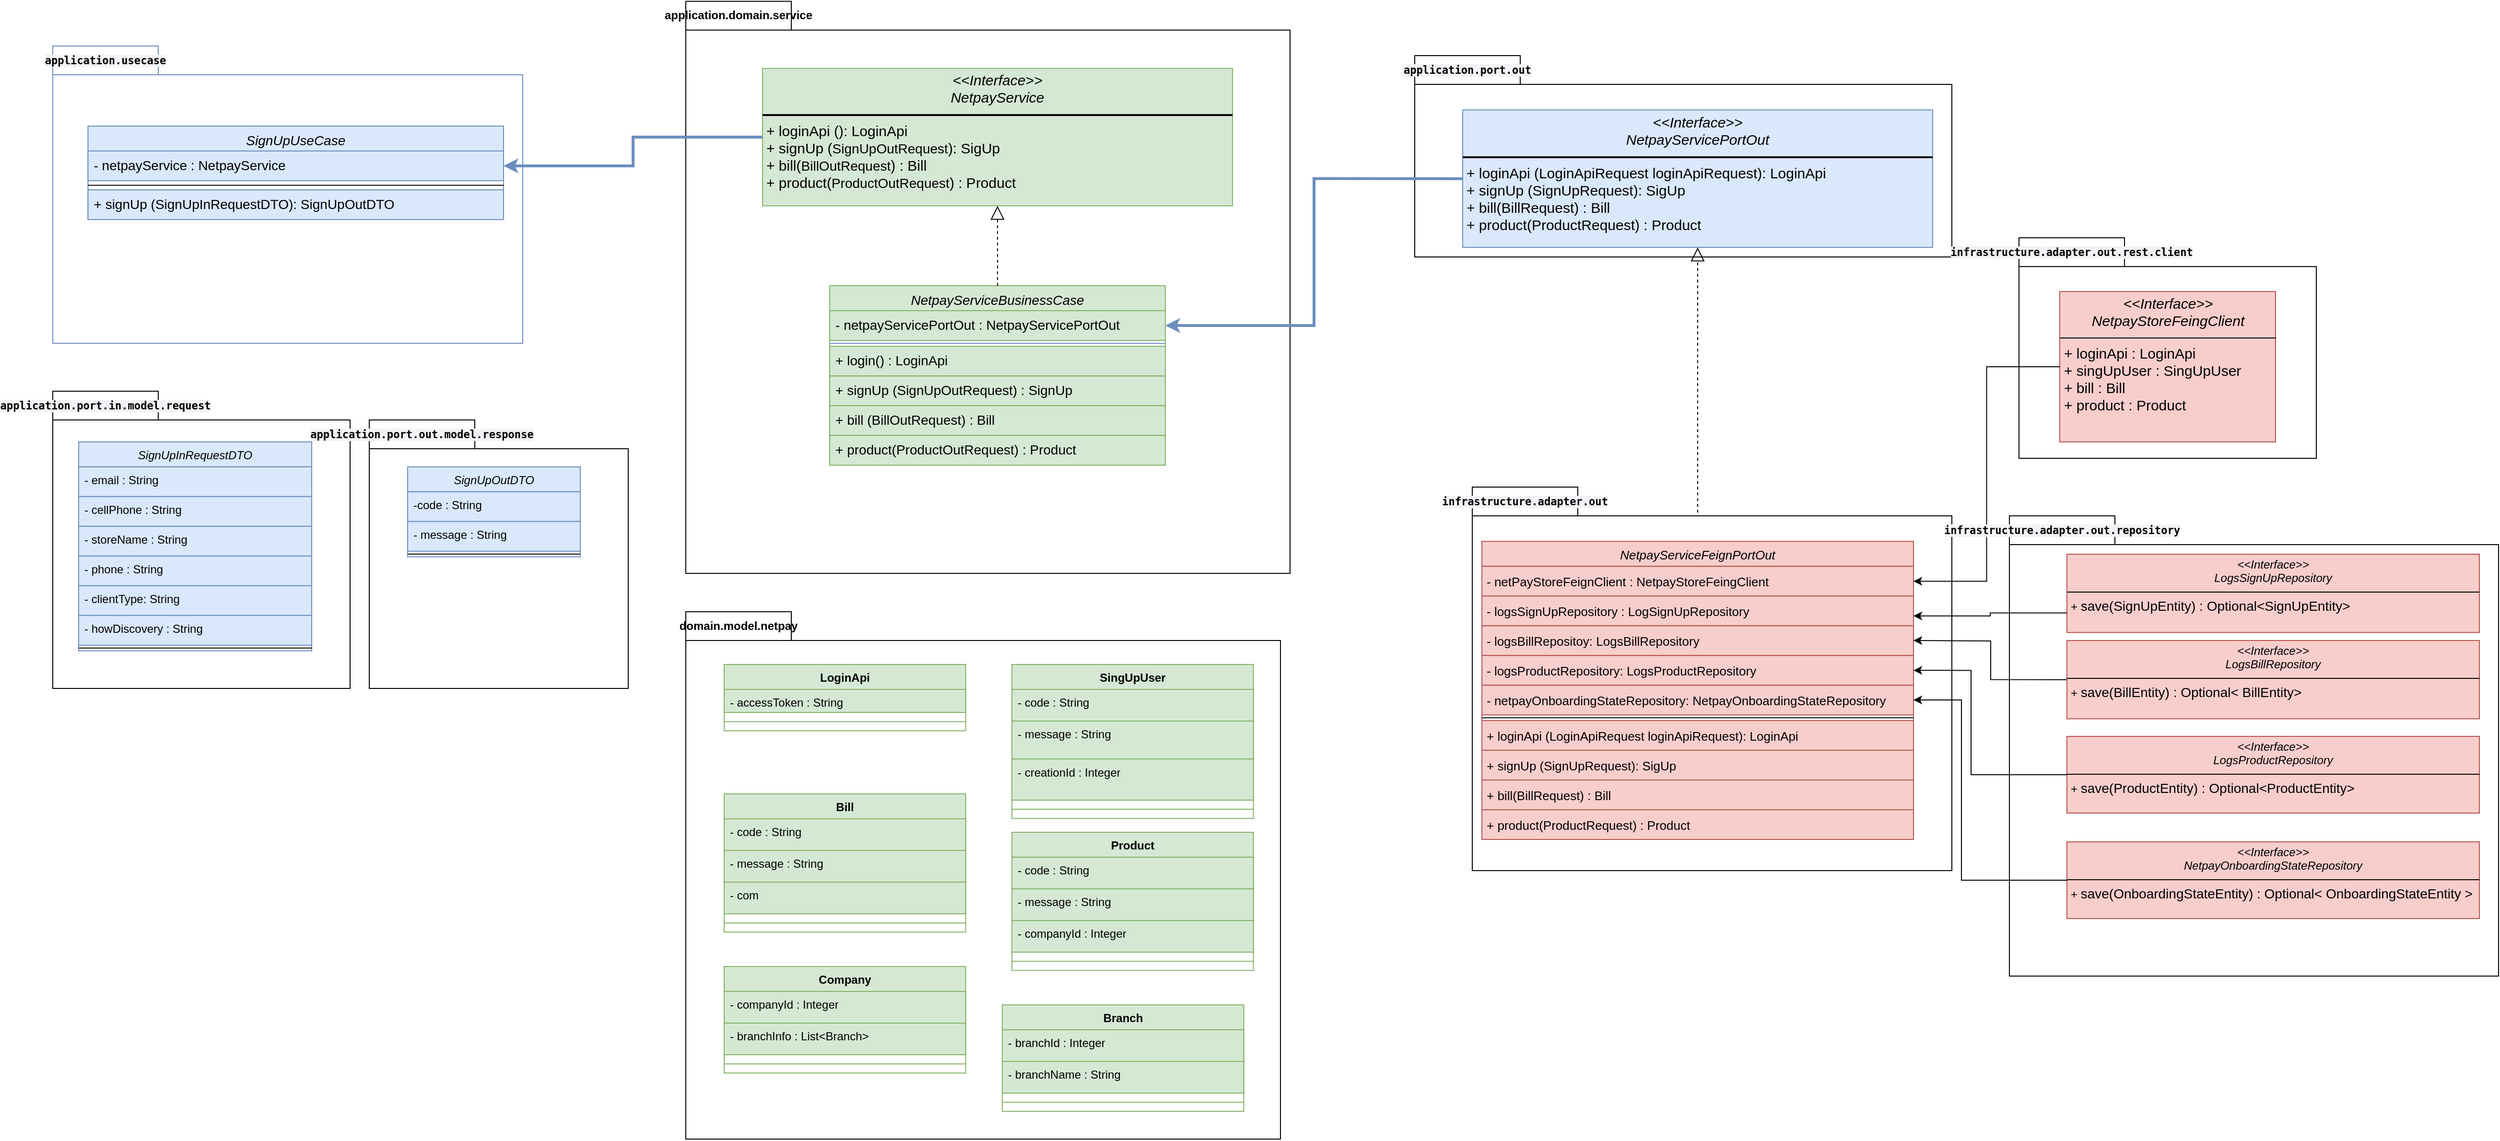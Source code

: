 <mxfile version="24.6.2" type="github">
  <diagram id="C5RBs43oDa-KdzZeNtuy" name="Page-1">
    <mxGraphModel dx="3566" dy="2184" grid="1" gridSize="10" guides="1" tooltips="1" connect="1" arrows="1" fold="1" page="1" pageScale="1" pageWidth="827" pageHeight="1169" math="0" shadow="0">
      <root>
        <mxCell id="WIyWlLk6GJQsqaUBKTNV-0" />
        <mxCell id="WIyWlLk6GJQsqaUBKTNV-1" parent="WIyWlLk6GJQsqaUBKTNV-0" />
        <mxCell id="ba8RARe4d2X0Svd5oxOF-11" value="&lt;div style=&quot;background-color:#f2f3f7;color:#262626&quot;&gt;&lt;pre style=&quot;font-family:&#39;JetBrains Mono&#39;,monospace;font-size:8.3pt;&quot;&gt;&lt;span style=&quot;color:#000000;&quot;&gt;application.usecase&lt;/span&gt;&lt;/pre&gt;&lt;/div&gt;" style="shape=folder;fontStyle=1;tabWidth=110;tabHeight=30;tabPosition=left;html=1;boundedLbl=1;labelInHeader=1;container=1;collapsible=0;whiteSpace=wrap;fillColor=default;strokeColor=#6c8ebf;" parent="WIyWlLk6GJQsqaUBKTNV-1" vertex="1">
          <mxGeometry x="-980" y="-30" width="490" height="310" as="geometry" />
        </mxCell>
        <mxCell id="zkfFHV4jXpPFQw0GAbJ--0" value="SignUpUseCase" style="swimlane;fontStyle=2;align=center;verticalAlign=top;childLayout=stackLayout;horizontal=1;startSize=26;horizontalStack=0;resizeParent=1;resizeLast=0;collapsible=1;marginBottom=0;rounded=0;shadow=0;strokeWidth=1;fontSize=14;fillColor=#dae8fc;strokeColor=#6c8ebf;" parent="ba8RARe4d2X0Svd5oxOF-11" vertex="1">
          <mxGeometry x="36.75" y="83.46" width="433.25" height="97.538" as="geometry">
            <mxRectangle x="230" y="140" width="160" height="26" as="alternateBounds" />
          </mxGeometry>
        </mxCell>
        <mxCell id="zkfFHV4jXpPFQw0GAbJ--1" value="- netpayService : NetpayService" style="text;align=left;verticalAlign=top;spacingLeft=4;spacingRight=4;overflow=hidden;rotatable=0;points=[[0,0.5],[1,0.5]];portConstraint=eastwest;fillColor=#dae8fc;fontSize=14;strokeColor=#6c8ebf;" parent="zkfFHV4jXpPFQw0GAbJ--0" vertex="1">
          <mxGeometry y="26" width="433.25" height="31" as="geometry" />
        </mxCell>
        <mxCell id="zkfFHV4jXpPFQw0GAbJ--4" value="" style="line;html=1;strokeWidth=1;align=left;verticalAlign=middle;spacingTop=-1;spacingLeft=3;spacingRight=3;rotatable=0;labelPosition=right;points=[];portConstraint=eastwest;" parent="zkfFHV4jXpPFQw0GAbJ--0" vertex="1">
          <mxGeometry y="57" width="433.25" height="9.538" as="geometry" />
        </mxCell>
        <mxCell id="zkfFHV4jXpPFQw0GAbJ--5" value="+ signUp (SignUpInRequestDTO): SignUpOutDTO" style="text;align=left;verticalAlign=top;spacingLeft=4;spacingRight=4;overflow=hidden;rotatable=0;points=[[0,0.5],[1,0.5]];portConstraint=eastwest;fillColor=#dae8fc;fontSize=14;strokeColor=#6c8ebf;" parent="zkfFHV4jXpPFQw0GAbJ--0" vertex="1">
          <mxGeometry y="66.538" width="433.25" height="31" as="geometry" />
        </mxCell>
        <mxCell id="ba8RARe4d2X0Svd5oxOF-14" value="&lt;div style=&quot;background-color: rgb(242, 243, 247); color: rgb(38, 38, 38);&quot;&gt;&lt;pre style=&quot;font-family:&#39;JetBrains Mono&#39;,monospace;font-size:8.3pt;&quot;&gt;&lt;span style=&quot;color:#000000;&quot;&gt;application.port.out&lt;/span&gt;&lt;/pre&gt;&lt;/div&gt;" style="shape=folder;fontStyle=1;tabWidth=110;tabHeight=30;tabPosition=left;html=1;boundedLbl=1;labelInHeader=1;container=1;collapsible=0;recursiveResize=0;whiteSpace=wrap;fillColor=default;" parent="WIyWlLk6GJQsqaUBKTNV-1" vertex="1">
          <mxGeometry x="440" y="-20" width="560" height="210" as="geometry" />
        </mxCell>
        <mxCell id="ba8RARe4d2X0Svd5oxOF-8" value="&lt;p style=&quot;margin: 4px 0px 0px; text-align: center; font-size: 15px;&quot;&gt;&lt;i style=&quot;font-size: 15px;&quot;&gt;&amp;lt;&amp;lt;Interface&amp;gt;&amp;gt;&lt;/i&gt;&lt;br style=&quot;font-size: 15px;&quot;&gt;&lt;span style=&quot;font-style: italic; text-wrap: nowrap; font-size: 15px;&quot;&gt;NetpayServicePortOut&lt;/span&gt;&lt;br style=&quot;font-size: 15px;&quot;&gt;&lt;/p&gt;&lt;hr style=&quot;border-style: solid; font-size: 15px;&quot;&gt;&lt;p style=&quot;margin: 0px 0px 0px 4px; font-size: 15px;&quot;&gt;&lt;/p&gt;&lt;p style=&quot;margin: 0px 0px 0px 4px; font-size: 15px;&quot;&gt;+ loginApi (LoginApiRequest loginApiRequest): LoginApi&amp;nbsp;&lt;/p&gt;&lt;p style=&quot;margin: 0px 0px 0px 4px; font-size: 15px;&quot;&gt;+ signUp (SignUpRequest): SigUp&lt;/p&gt;&lt;p style=&quot;margin: 0px 0px 0px 4px; font-size: 15px;&quot;&gt;+ bill(BillRequest) : Bill&lt;/p&gt;&lt;p style=&quot;margin: 0px 0px 0px 4px; font-size: 15px;&quot;&gt;+ product(ProductRequest) : Product&lt;/p&gt;" style="verticalAlign=top;align=left;overflow=fill;html=1;whiteSpace=wrap;fontSize=15;fillColor=#dae8fc;strokeColor=#6c8ebf;" parent="ba8RARe4d2X0Svd5oxOF-14" vertex="1">
          <mxGeometry x="50" y="56.65" width="490" height="143.35" as="geometry" />
        </mxCell>
        <mxCell id="ba8RARe4d2X0Svd5oxOF-16" value="&lt;div style=&quot;background-color: rgb(242, 243, 247); color: rgb(38, 38, 38);&quot;&gt;&lt;pre style=&quot;font-family:&#39;JetBrains Mono&#39;,monospace;font-size:8.3pt;&quot;&gt;&lt;div&gt;&lt;pre style=&quot;font-family:&#39;JetBrains Mono&#39;,monospace;font-size:8.3pt;&quot;&gt;&lt;span style=&quot;color:#000000;&quot;&gt;infrastructure.adapter.out.rest.client&lt;/span&gt;&lt;/pre&gt;&lt;/div&gt;&lt;/pre&gt;&lt;/div&gt;" style="shape=folder;fontStyle=1;tabWidth=110;tabHeight=30;tabPosition=left;html=1;boundedLbl=1;labelInHeader=1;container=1;collapsible=0;recursiveResize=0;whiteSpace=wrap;fillColor=default;" parent="WIyWlLk6GJQsqaUBKTNV-1" vertex="1">
          <mxGeometry x="1070" y="170" width="310" height="230" as="geometry" />
        </mxCell>
        <mxCell id="ba8RARe4d2X0Svd5oxOF-17" value="&lt;p style=&quot;margin: 4px 0px 0px; text-align: center; font-size: 15px;&quot;&gt;&lt;font style=&quot;font-size: 15px;&quot;&gt;&lt;i style=&quot;&quot;&gt;&amp;lt;&amp;lt;Interface&amp;gt;&amp;gt;&lt;/i&gt;&lt;br&gt;&lt;span style=&quot;font-style: italic; text-wrap: nowrap;&quot;&gt;NetpayStoreFeingClient&lt;/span&gt;&lt;br&gt;&lt;/font&gt;&lt;/p&gt;&lt;hr size=&quot;1&quot; style=&quot;border-style: solid; font-size: 15px;&quot;&gt;&lt;p style=&quot;margin: 0px 0px 0px 4px; font-size: 15px;&quot;&gt;&lt;/p&gt;&lt;p style=&quot;margin: 0px 0px 0px 4px; font-size: 15px;&quot;&gt;&lt;font style=&quot;font-size: 15px;&quot;&gt;+ loginApi : LoginApi&lt;/font&gt;&lt;/p&gt;&lt;p style=&quot;margin: 0px 0px 0px 4px; font-size: 15px;&quot;&gt;&lt;font style=&quot;font-size: 15px;&quot;&gt;+ singUpUser : SingUpUser&lt;/font&gt;&lt;/p&gt;&lt;p style=&quot;margin: 0px 0px 0px 4px; font-size: 15px;&quot;&gt;&lt;font style=&quot;font-size: 15px;&quot;&gt;+ bill : Bill&lt;/font&gt;&lt;/p&gt;&lt;p style=&quot;margin: 0px 0px 0px 4px; font-size: 15px;&quot;&gt;&lt;font style=&quot;font-size: 15px;&quot;&gt;+ product : Product&lt;/font&gt;&lt;/p&gt;" style="verticalAlign=top;align=left;overflow=fill;html=1;whiteSpace=wrap;fillColor=#f8cecc;strokeColor=#b85450;" parent="ba8RARe4d2X0Svd5oxOF-16" vertex="1">
          <mxGeometry x="42.5" y="56.05" width="225" height="156.85" as="geometry" />
        </mxCell>
        <mxCell id="ba8RARe4d2X0Svd5oxOF-18" value="" style="endArrow=block;dashed=1;endFill=0;endSize=12;html=1;rounded=0;" parent="WIyWlLk6GJQsqaUBKTNV-1" source="ba8RARe4d2X0Svd5oxOF-82" target="ba8RARe4d2X0Svd5oxOF-8" edge="1">
          <mxGeometry width="160" relative="1" as="geometry">
            <mxPoint x="-280" y="300" as="sourcePoint" />
            <mxPoint x="-120" y="300" as="targetPoint" />
          </mxGeometry>
        </mxCell>
        <mxCell id="ba8RARe4d2X0Svd5oxOF-20" value="domain.model.netpay" style="shape=folder;fontStyle=1;tabWidth=110;tabHeight=30;tabPosition=left;html=1;boundedLbl=1;labelInHeader=1;container=1;collapsible=0;whiteSpace=wrap;fillColor=default;" parent="WIyWlLk6GJQsqaUBKTNV-1" vertex="1">
          <mxGeometry x="-320" y="560" width="620" height="550.003" as="geometry" />
        </mxCell>
        <mxCell id="ba8RARe4d2X0Svd5oxOF-21" value="" style="html=1;strokeColor=none;resizeWidth=1;resizeHeight=1;fillColor=none;part=1;connectable=0;allowArrows=0;deletable=0;whiteSpace=wrap;" parent="ba8RARe4d2X0Svd5oxOF-20" vertex="1">
          <mxGeometry width="620.0" height="385" relative="1" as="geometry">
            <mxPoint y="30" as="offset" />
          </mxGeometry>
        </mxCell>
        <mxCell id="ba8RARe4d2X0Svd5oxOF-22" value="LoginApi" style="swimlane;fontStyle=1;align=center;verticalAlign=top;childLayout=stackLayout;horizontal=1;startSize=26;horizontalStack=0;resizeParent=1;resizeParentMax=0;resizeLast=0;collapsible=1;marginBottom=0;whiteSpace=wrap;html=1;fillColor=#d5e8d4;strokeColor=#82b366;" parent="ba8RARe4d2X0Svd5oxOF-20" vertex="1">
          <mxGeometry x="39.998" y="55.002" width="251.78" height="69.13" as="geometry" />
        </mxCell>
        <mxCell id="ba8RARe4d2X0Svd5oxOF-23" value="- accessToken : String" style="text;strokeColor=#82b366;fillColor=#d5e8d4;align=left;verticalAlign=top;spacingLeft=4;spacingRight=4;overflow=hidden;rotatable=0;points=[[0,0.5],[1,0.5]];portConstraint=eastwest;whiteSpace=wrap;html=1;" parent="ba8RARe4d2X0Svd5oxOF-22" vertex="1">
          <mxGeometry y="26" width="251.78" height="24" as="geometry" />
        </mxCell>
        <mxCell id="ba8RARe4d2X0Svd5oxOF-24" value="" style="line;strokeWidth=1;fillColor=none;align=left;verticalAlign=middle;spacingTop=-1;spacingLeft=3;spacingRight=3;rotatable=0;labelPosition=right;points=[];portConstraint=eastwest;strokeColor=inherit;" parent="ba8RARe4d2X0Svd5oxOF-22" vertex="1">
          <mxGeometry y="50" width="251.78" height="19.13" as="geometry" />
        </mxCell>
        <mxCell id="ba8RARe4d2X0Svd5oxOF-28" value="SingUpUser" style="swimlane;fontStyle=1;align=center;verticalAlign=top;childLayout=stackLayout;horizontal=1;startSize=26;horizontalStack=0;resizeParent=1;resizeParentMax=0;resizeLast=0;collapsible=1;marginBottom=0;whiteSpace=wrap;html=1;fillColor=#d5e8d4;strokeColor=#82b366;" parent="ba8RARe4d2X0Svd5oxOF-20" vertex="1">
          <mxGeometry x="339.997" y="54.995" width="251.773" height="160.63" as="geometry" />
        </mxCell>
        <mxCell id="ba8RARe4d2X0Svd5oxOF-29" value="- code : String" style="text;strokeColor=#82b366;fillColor=#d5e8d4;align=left;verticalAlign=top;spacingLeft=4;spacingRight=4;overflow=hidden;rotatable=0;points=[[0,0.5],[1,0.5]];portConstraint=eastwest;whiteSpace=wrap;html=1;" parent="ba8RARe4d2X0Svd5oxOF-28" vertex="1">
          <mxGeometry y="26" width="251.773" height="33.0" as="geometry" />
        </mxCell>
        <mxCell id="ba8RARe4d2X0Svd5oxOF-32" value="- message : String" style="text;strokeColor=#82b366;fillColor=#d5e8d4;align=left;verticalAlign=top;spacingLeft=4;spacingRight=4;overflow=hidden;rotatable=0;points=[[0,0.5],[1,0.5]];portConstraint=eastwest;whiteSpace=wrap;html=1;" parent="ba8RARe4d2X0Svd5oxOF-28" vertex="1">
          <mxGeometry y="59.0" width="251.773" height="39.572" as="geometry" />
        </mxCell>
        <mxCell id="ba8RARe4d2X0Svd5oxOF-31" value="- creationId : Integer" style="text;strokeColor=#82b366;fillColor=#d5e8d4;align=left;verticalAlign=top;spacingLeft=4;spacingRight=4;overflow=hidden;rotatable=0;points=[[0,0.5],[1,0.5]];portConstraint=eastwest;whiteSpace=wrap;html=1;" parent="ba8RARe4d2X0Svd5oxOF-28" vertex="1">
          <mxGeometry y="98.572" width="251.773" height="42.927" as="geometry" />
        </mxCell>
        <mxCell id="ba8RARe4d2X0Svd5oxOF-30" value="" style="line;strokeWidth=1;fillColor=none;align=left;verticalAlign=middle;spacingTop=-1;spacingLeft=3;spacingRight=3;rotatable=0;labelPosition=right;points=[];portConstraint=eastwest;strokeColor=inherit;" parent="ba8RARe4d2X0Svd5oxOF-28" vertex="1">
          <mxGeometry y="141.5" width="251.773" height="19.13" as="geometry" />
        </mxCell>
        <mxCell id="ba8RARe4d2X0Svd5oxOF-33" value="Bill" style="swimlane;fontStyle=1;align=center;verticalAlign=top;childLayout=stackLayout;horizontal=1;startSize=26;horizontalStack=0;resizeParent=1;resizeParentMax=0;resizeLast=0;collapsible=1;marginBottom=0;whiteSpace=wrap;html=1;fillColor=#d5e8d4;strokeColor=#82b366;" parent="ba8RARe4d2X0Svd5oxOF-20" vertex="1">
          <mxGeometry x="39.998" y="190.003" width="251.773" height="144.13" as="geometry" />
        </mxCell>
        <mxCell id="ba8RARe4d2X0Svd5oxOF-34" value="- code : String" style="text;strokeColor=#82b366;fillColor=#d5e8d4;align=left;verticalAlign=top;spacingLeft=4;spacingRight=4;overflow=hidden;rotatable=0;points=[[0,0.5],[1,0.5]];portConstraint=eastwest;whiteSpace=wrap;html=1;" parent="ba8RARe4d2X0Svd5oxOF-33" vertex="1">
          <mxGeometry y="26" width="251.773" height="33.0" as="geometry" />
        </mxCell>
        <mxCell id="ba8RARe4d2X0Svd5oxOF-36" value="- message : String" style="text;strokeColor=#82b366;fillColor=#d5e8d4;align=left;verticalAlign=top;spacingLeft=4;spacingRight=4;overflow=hidden;rotatable=0;points=[[0,0.5],[1,0.5]];portConstraint=eastwest;whiteSpace=wrap;html=1;" parent="ba8RARe4d2X0Svd5oxOF-33" vertex="1">
          <mxGeometry y="59.0" width="251.773" height="33.0" as="geometry" />
        </mxCell>
        <mxCell id="ba8RARe4d2X0Svd5oxOF-37" value="- com" style="text;strokeColor=#82b366;fillColor=#d5e8d4;align=left;verticalAlign=top;spacingLeft=4;spacingRight=4;overflow=hidden;rotatable=0;points=[[0,0.5],[1,0.5]];portConstraint=eastwest;whiteSpace=wrap;html=1;" parent="ba8RARe4d2X0Svd5oxOF-33" vertex="1">
          <mxGeometry y="92.0" width="251.773" height="33.0" as="geometry" />
        </mxCell>
        <mxCell id="ba8RARe4d2X0Svd5oxOF-35" value="" style="line;strokeWidth=1;fillColor=none;align=left;verticalAlign=middle;spacingTop=-1;spacingLeft=3;spacingRight=3;rotatable=0;labelPosition=right;points=[];portConstraint=eastwest;strokeColor=inherit;" parent="ba8RARe4d2X0Svd5oxOF-33" vertex="1">
          <mxGeometry y="125.0" width="251.773" height="19.13" as="geometry" />
        </mxCell>
        <mxCell id="ba8RARe4d2X0Svd5oxOF-42" value="Product" style="swimlane;fontStyle=1;align=center;verticalAlign=top;childLayout=stackLayout;horizontal=1;startSize=26;horizontalStack=0;resizeParent=1;resizeParentMax=0;resizeLast=0;collapsible=1;marginBottom=0;whiteSpace=wrap;html=1;fillColor=#d5e8d4;strokeColor=#82b366;" parent="ba8RARe4d2X0Svd5oxOF-20" vertex="1">
          <mxGeometry x="339.998" y="230.003" width="251.773" height="144.13" as="geometry" />
        </mxCell>
        <mxCell id="ba8RARe4d2X0Svd5oxOF-43" value="- code : String" style="text;strokeColor=#82b366;fillColor=#d5e8d4;align=left;verticalAlign=top;spacingLeft=4;spacingRight=4;overflow=hidden;rotatable=0;points=[[0,0.5],[1,0.5]];portConstraint=eastwest;whiteSpace=wrap;html=1;" parent="ba8RARe4d2X0Svd5oxOF-42" vertex="1">
          <mxGeometry y="26" width="251.773" height="33.0" as="geometry" />
        </mxCell>
        <mxCell id="ba8RARe4d2X0Svd5oxOF-44" value="- message : String" style="text;strokeColor=#82b366;fillColor=#d5e8d4;align=left;verticalAlign=top;spacingLeft=4;spacingRight=4;overflow=hidden;rotatable=0;points=[[0,0.5],[1,0.5]];portConstraint=eastwest;whiteSpace=wrap;html=1;" parent="ba8RARe4d2X0Svd5oxOF-42" vertex="1">
          <mxGeometry y="59.0" width="251.773" height="33.0" as="geometry" />
        </mxCell>
        <mxCell id="ba8RARe4d2X0Svd5oxOF-45" value="- companyId : Integer" style="text;strokeColor=#82b366;fillColor=#d5e8d4;align=left;verticalAlign=top;spacingLeft=4;spacingRight=4;overflow=hidden;rotatable=0;points=[[0,0.5],[1,0.5]];portConstraint=eastwest;whiteSpace=wrap;html=1;" parent="ba8RARe4d2X0Svd5oxOF-42" vertex="1">
          <mxGeometry y="92.0" width="251.773" height="33.0" as="geometry" />
        </mxCell>
        <mxCell id="ba8RARe4d2X0Svd5oxOF-46" value="" style="line;strokeWidth=1;fillColor=none;align=left;verticalAlign=middle;spacingTop=-1;spacingLeft=3;spacingRight=3;rotatable=0;labelPosition=right;points=[];portConstraint=eastwest;strokeColor=inherit;" parent="ba8RARe4d2X0Svd5oxOF-42" vertex="1">
          <mxGeometry y="125.0" width="251.773" height="19.13" as="geometry" />
        </mxCell>
        <mxCell id="ba8RARe4d2X0Svd5oxOF-47" value="Company" style="swimlane;fontStyle=1;align=center;verticalAlign=top;childLayout=stackLayout;horizontal=1;startSize=26;horizontalStack=0;resizeParent=1;resizeParentMax=0;resizeLast=0;collapsible=1;marginBottom=0;whiteSpace=wrap;html=1;fillColor=#d5e8d4;strokeColor=#82b366;" parent="ba8RARe4d2X0Svd5oxOF-20" vertex="1">
          <mxGeometry x="39.998" y="370.003" width="251.773" height="111.13" as="geometry" />
        </mxCell>
        <mxCell id="ba8RARe4d2X0Svd5oxOF-48" value="- companyId : Integer" style="text;strokeColor=#82b366;fillColor=#d5e8d4;align=left;verticalAlign=top;spacingLeft=4;spacingRight=4;overflow=hidden;rotatable=0;points=[[0,0.5],[1,0.5]];portConstraint=eastwest;whiteSpace=wrap;html=1;" parent="ba8RARe4d2X0Svd5oxOF-47" vertex="1">
          <mxGeometry y="26" width="251.773" height="33.0" as="geometry" />
        </mxCell>
        <mxCell id="ba8RARe4d2X0Svd5oxOF-49" value="- branchInfo : List&amp;lt;Branch&amp;gt;" style="text;strokeColor=#82b366;fillColor=#d5e8d4;align=left;verticalAlign=top;spacingLeft=4;spacingRight=4;overflow=hidden;rotatable=0;points=[[0,0.5],[1,0.5]];portConstraint=eastwest;whiteSpace=wrap;html=1;" parent="ba8RARe4d2X0Svd5oxOF-47" vertex="1">
          <mxGeometry y="59.0" width="251.773" height="33.0" as="geometry" />
        </mxCell>
        <mxCell id="ba8RARe4d2X0Svd5oxOF-51" value="" style="line;strokeWidth=1;fillColor=none;align=left;verticalAlign=middle;spacingTop=-1;spacingLeft=3;spacingRight=3;rotatable=0;labelPosition=right;points=[];portConstraint=eastwest;strokeColor=inherit;" parent="ba8RARe4d2X0Svd5oxOF-47" vertex="1">
          <mxGeometry y="92.0" width="251.773" height="19.13" as="geometry" />
        </mxCell>
        <mxCell id="ba8RARe4d2X0Svd5oxOF-52" value="Branch" style="swimlane;fontStyle=1;align=center;verticalAlign=top;childLayout=stackLayout;horizontal=1;startSize=26;horizontalStack=0;resizeParent=1;resizeParentMax=0;resizeLast=0;collapsible=1;marginBottom=0;whiteSpace=wrap;html=1;fillColor=#d5e8d4;strokeColor=#82b366;" parent="ba8RARe4d2X0Svd5oxOF-20" vertex="1">
          <mxGeometry x="329.998" y="410.003" width="251.773" height="111.13" as="geometry" />
        </mxCell>
        <mxCell id="ba8RARe4d2X0Svd5oxOF-53" value="- branchId : Integer" style="text;strokeColor=#82b366;fillColor=#d5e8d4;align=left;verticalAlign=top;spacingLeft=4;spacingRight=4;overflow=hidden;rotatable=0;points=[[0,0.5],[1,0.5]];portConstraint=eastwest;whiteSpace=wrap;html=1;" parent="ba8RARe4d2X0Svd5oxOF-52" vertex="1">
          <mxGeometry y="26" width="251.773" height="33.0" as="geometry" />
        </mxCell>
        <mxCell id="ba8RARe4d2X0Svd5oxOF-54" value="- branchName : String" style="text;strokeColor=#82b366;fillColor=#d5e8d4;align=left;verticalAlign=top;spacingLeft=4;spacingRight=4;overflow=hidden;rotatable=0;points=[[0,0.5],[1,0.5]];portConstraint=eastwest;whiteSpace=wrap;html=1;" parent="ba8RARe4d2X0Svd5oxOF-52" vertex="1">
          <mxGeometry y="59.0" width="251.773" height="33.0" as="geometry" />
        </mxCell>
        <mxCell id="ba8RARe4d2X0Svd5oxOF-55" value="" style="line;strokeWidth=1;fillColor=none;align=left;verticalAlign=middle;spacingTop=-1;spacingLeft=3;spacingRight=3;rotatable=0;labelPosition=right;points=[];portConstraint=eastwest;strokeColor=inherit;" parent="ba8RARe4d2X0Svd5oxOF-52" vertex="1">
          <mxGeometry y="92.0" width="251.773" height="19.13" as="geometry" />
        </mxCell>
        <mxCell id="ba8RARe4d2X0Svd5oxOF-56" value="&lt;div style=&quot;background-color:#f2f3f7;color:#262626&quot;&gt;&lt;pre style=&quot;font-family:&#39;JetBrains Mono&#39;,monospace;font-size:8.3pt;&quot;&gt;&lt;span style=&quot;color:#000000;&quot;&gt;application.port.in.model.request&lt;/span&gt;&lt;/pre&gt;&lt;/div&gt;" style="shape=folder;fontStyle=1;tabWidth=110;tabHeight=30;tabPosition=left;html=1;boundedLbl=1;labelInHeader=1;container=1;collapsible=0;recursiveResize=0;whiteSpace=wrap;fillColor=default;" parent="WIyWlLk6GJQsqaUBKTNV-1" vertex="1">
          <mxGeometry x="-980" y="330" width="310" height="310" as="geometry" />
        </mxCell>
        <mxCell id="ba8RARe4d2X0Svd5oxOF-58" value="SignUpInRequestDTO" style="swimlane;fontStyle=2;align=center;verticalAlign=top;childLayout=stackLayout;horizontal=1;startSize=26;horizontalStack=0;resizeParent=1;resizeLast=0;collapsible=1;marginBottom=0;rounded=0;shadow=0;strokeWidth=1;fillColor=#dae8fc;strokeColor=#6c8ebf;" parent="ba8RARe4d2X0Svd5oxOF-56" vertex="1">
          <mxGeometry x="27" y="52.9" width="243" height="217.846" as="geometry">
            <mxRectangle x="230" y="140" width="160" height="26" as="alternateBounds" />
          </mxGeometry>
        </mxCell>
        <mxCell id="ba8RARe4d2X0Svd5oxOF-59" value="- email : String" style="text;align=left;verticalAlign=top;spacingLeft=4;spacingRight=4;overflow=hidden;rotatable=0;points=[[0,0.5],[1,0.5]];portConstraint=eastwest;fillColor=#dae8fc;strokeColor=#6c8ebf;" parent="ba8RARe4d2X0Svd5oxOF-58" vertex="1">
          <mxGeometry y="26" width="243" height="31" as="geometry" />
        </mxCell>
        <mxCell id="ba8RARe4d2X0Svd5oxOF-69" value="- cellPhone : String" style="text;align=left;verticalAlign=top;spacingLeft=4;spacingRight=4;overflow=hidden;rotatable=0;points=[[0,0.5],[1,0.5]];portConstraint=eastwest;fillColor=#dae8fc;strokeColor=#6c8ebf;" parent="ba8RARe4d2X0Svd5oxOF-58" vertex="1">
          <mxGeometry y="57" width="243" height="31" as="geometry" />
        </mxCell>
        <mxCell id="ba8RARe4d2X0Svd5oxOF-68" value="- storeName : String" style="text;align=left;verticalAlign=top;spacingLeft=4;spacingRight=4;overflow=hidden;rotatable=0;points=[[0,0.5],[1,0.5]];portConstraint=eastwest;fillColor=#dae8fc;strokeColor=#6c8ebf;" parent="ba8RARe4d2X0Svd5oxOF-58" vertex="1">
          <mxGeometry y="88" width="243" height="31" as="geometry" />
        </mxCell>
        <mxCell id="ba8RARe4d2X0Svd5oxOF-67" value="- phone : String" style="text;align=left;verticalAlign=top;spacingLeft=4;spacingRight=4;overflow=hidden;rotatable=0;points=[[0,0.5],[1,0.5]];portConstraint=eastwest;fillColor=#dae8fc;strokeColor=#6c8ebf;" parent="ba8RARe4d2X0Svd5oxOF-58" vertex="1">
          <mxGeometry y="119" width="243" height="31" as="geometry" />
        </mxCell>
        <mxCell id="ba8RARe4d2X0Svd5oxOF-66" value="- clientType: String" style="text;align=left;verticalAlign=top;spacingLeft=4;spacingRight=4;overflow=hidden;rotatable=0;points=[[0,0.5],[1,0.5]];portConstraint=eastwest;fillColor=#dae8fc;strokeColor=#6c8ebf;" parent="ba8RARe4d2X0Svd5oxOF-58" vertex="1">
          <mxGeometry y="150" width="243" height="31" as="geometry" />
        </mxCell>
        <mxCell id="ba8RARe4d2X0Svd5oxOF-65" value="- howDiscovery : String" style="text;align=left;verticalAlign=top;spacingLeft=4;spacingRight=4;overflow=hidden;rotatable=0;points=[[0,0.5],[1,0.5]];portConstraint=eastwest;fillColor=#dae8fc;strokeColor=#6c8ebf;" parent="ba8RARe4d2X0Svd5oxOF-58" vertex="1">
          <mxGeometry y="181" width="243" height="31" as="geometry" />
        </mxCell>
        <mxCell id="ba8RARe4d2X0Svd5oxOF-60" value="" style="line;html=1;strokeWidth=1;align=left;verticalAlign=middle;spacingTop=-1;spacingLeft=3;spacingRight=3;rotatable=0;labelPosition=right;points=[];portConstraint=eastwest;" parent="ba8RARe4d2X0Svd5oxOF-58" vertex="1">
          <mxGeometry y="212" width="243" height="5.846" as="geometry" />
        </mxCell>
        <mxCell id="ba8RARe4d2X0Svd5oxOF-70" value="&lt;div style=&quot;background-color:#f2f3f7;color:#262626&quot;&gt;&lt;pre style=&quot;font-family:&#39;JetBrains Mono&#39;,monospace;font-size:8.3pt;&quot;&gt;&lt;span style=&quot;color:#000000;&quot;&gt;application.port.out.model.response&lt;/span&gt;&lt;/pre&gt;&lt;/div&gt;" style="shape=folder;fontStyle=1;tabWidth=110;tabHeight=30;tabPosition=left;html=1;boundedLbl=1;labelInHeader=1;container=1;collapsible=0;recursiveResize=0;whiteSpace=wrap;fillColor=default;" parent="WIyWlLk6GJQsqaUBKTNV-1" vertex="1">
          <mxGeometry x="-650" y="360" width="270" height="280" as="geometry" />
        </mxCell>
        <mxCell id="ba8RARe4d2X0Svd5oxOF-72" value="SignUpOutDTO" style="swimlane;fontStyle=2;align=center;verticalAlign=top;childLayout=stackLayout;horizontal=1;startSize=26;horizontalStack=0;resizeParent=1;resizeLast=0;collapsible=1;marginBottom=0;rounded=0;shadow=0;strokeWidth=1;fillColor=#dae8fc;strokeColor=#6c8ebf;" parent="ba8RARe4d2X0Svd5oxOF-70" vertex="1">
          <mxGeometry x="40" y="48.9" width="180" height="93.846" as="geometry">
            <mxRectangle x="230" y="140" width="160" height="26" as="alternateBounds" />
          </mxGeometry>
        </mxCell>
        <mxCell id="ba8RARe4d2X0Svd5oxOF-73" value="-code : String" style="text;align=left;verticalAlign=top;spacingLeft=4;spacingRight=4;overflow=hidden;rotatable=0;points=[[0,0.5],[1,0.5]];portConstraint=eastwest;fillColor=#dae8fc;strokeColor=#6c8ebf;" parent="ba8RARe4d2X0Svd5oxOF-72" vertex="1">
          <mxGeometry y="26" width="180" height="31" as="geometry" />
        </mxCell>
        <mxCell id="ba8RARe4d2X0Svd5oxOF-74" value="- message : String" style="text;align=left;verticalAlign=top;spacingLeft=4;spacingRight=4;overflow=hidden;rotatable=0;points=[[0,0.5],[1,0.5]];portConstraint=eastwest;fillColor=#dae8fc;strokeColor=#6c8ebf;" parent="ba8RARe4d2X0Svd5oxOF-72" vertex="1">
          <mxGeometry y="57" width="180" height="31" as="geometry" />
        </mxCell>
        <mxCell id="ba8RARe4d2X0Svd5oxOF-79" value="" style="line;html=1;strokeWidth=1;align=left;verticalAlign=middle;spacingTop=-1;spacingLeft=3;spacingRight=3;rotatable=0;labelPosition=right;points=[];portConstraint=eastwest;" parent="ba8RARe4d2X0Svd5oxOF-72" vertex="1">
          <mxGeometry y="88" width="180" height="5.846" as="geometry" />
        </mxCell>
        <mxCell id="ba8RARe4d2X0Svd5oxOF-80" value="&lt;div style=&quot;background-color: rgb(242, 243, 247); color: rgb(38, 38, 38);&quot;&gt;&lt;pre style=&quot;font-family:&#39;JetBrains Mono&#39;,monospace;font-size:8.3pt;&quot;&gt;&lt;div&gt;&lt;pre style=&quot;font-family:&#39;JetBrains Mono&#39;,monospace;font-size:8.3pt;&quot;&gt;&lt;span style=&quot;color:#000000;&quot;&gt;infrastructure.adapter.out&lt;/span&gt;&lt;/pre&gt;&lt;/div&gt;&lt;/pre&gt;&lt;/div&gt;" style="shape=folder;fontStyle=1;tabWidth=110;tabHeight=30;tabPosition=left;html=1;boundedLbl=1;labelInHeader=1;container=1;collapsible=0;recursiveResize=0;whiteSpace=wrap;fillColor=default;" parent="WIyWlLk6GJQsqaUBKTNV-1" vertex="1">
          <mxGeometry x="500" y="430" width="500" height="400" as="geometry" />
        </mxCell>
        <mxCell id="ba8RARe4d2X0Svd5oxOF-82" value="NetpayServiceFeignPortOut" style="swimlane;fontStyle=2;align=center;verticalAlign=top;childLayout=stackLayout;horizontal=1;startSize=26;horizontalStack=0;resizeParent=1;resizeLast=0;collapsible=1;marginBottom=0;rounded=0;shadow=0;strokeWidth=1;fillColor=#f8cecc;strokeColor=#b85450;fontSize=13;" parent="ba8RARe4d2X0Svd5oxOF-80" vertex="1">
          <mxGeometry x="10" y="56.65" width="450" height="310.846" as="geometry">
            <mxRectangle x="230" y="140" width="160" height="26" as="alternateBounds" />
          </mxGeometry>
        </mxCell>
        <mxCell id="ba8RARe4d2X0Svd5oxOF-83" value="- netPayStoreFeignClient : NetpayStoreFeingClient" style="text;align=left;verticalAlign=middle;spacingLeft=4;spacingRight=4;overflow=hidden;rotatable=0;points=[[0,0.5],[1,0.5]];portConstraint=eastwest;fillColor=#f8cecc;strokeColor=#b85450;fontSize=13;spacing=1;" parent="ba8RARe4d2X0Svd5oxOF-82" vertex="1">
          <mxGeometry y="26" width="450" height="31" as="geometry" />
        </mxCell>
        <mxCell id="zN9YW3GoCmLLLETE2AcB-34" value="- logsSignUpRepository : LogSignUpRepository" style="text;align=left;verticalAlign=middle;spacingLeft=4;spacingRight=4;overflow=hidden;rotatable=0;points=[[0,0.5],[1,0.5]];portConstraint=eastwest;fillColor=#f8cecc;strokeColor=#b85450;fontSize=13;spacing=1;" vertex="1" parent="ba8RARe4d2X0Svd5oxOF-82">
          <mxGeometry y="57" width="450" height="31" as="geometry" />
        </mxCell>
        <mxCell id="zN9YW3GoCmLLLETE2AcB-33" value="- logsBillRepositoy: LogsBillRepository" style="text;align=left;verticalAlign=middle;spacingLeft=4;spacingRight=4;overflow=hidden;rotatable=0;points=[[0,0.5],[1,0.5]];portConstraint=eastwest;fillColor=#f8cecc;strokeColor=#b85450;fontSize=13;spacing=1;" vertex="1" parent="ba8RARe4d2X0Svd5oxOF-82">
          <mxGeometry y="88" width="450" height="31" as="geometry" />
        </mxCell>
        <mxCell id="zN9YW3GoCmLLLETE2AcB-32" value="- logsProductRepository: LogsProductRepository" style="text;align=left;verticalAlign=middle;spacingLeft=4;spacingRight=4;overflow=hidden;rotatable=0;points=[[0,0.5],[1,0.5]];portConstraint=eastwest;fillColor=#f8cecc;strokeColor=#b85450;fontSize=13;spacing=1;spacingBottom=0;" vertex="1" parent="ba8RARe4d2X0Svd5oxOF-82">
          <mxGeometry y="119" width="450" height="31" as="geometry" />
        </mxCell>
        <mxCell id="zN9YW3GoCmLLLETE2AcB-36" value="- netpayOnboardingStateRepository: NetpayOnboardingStateRepository" style="text;align=left;verticalAlign=middle;spacingLeft=4;spacingRight=4;overflow=hidden;rotatable=0;points=[[0,0.5],[1,0.5]];portConstraint=eastwest;fillColor=#f8cecc;strokeColor=#b85450;fontSize=13;spacing=1;spacingBottom=0;" vertex="1" parent="ba8RARe4d2X0Svd5oxOF-82">
          <mxGeometry y="150" width="450" height="31" as="geometry" />
        </mxCell>
        <mxCell id="ba8RARe4d2X0Svd5oxOF-84" value="" style="line;html=1;strokeWidth=1;align=left;verticalAlign=middle;spacingTop=-1;spacingLeft=3;spacingRight=3;rotatable=0;labelPosition=right;points=[];portConstraint=eastwest;" parent="ba8RARe4d2X0Svd5oxOF-82" vertex="1">
          <mxGeometry y="181" width="450" height="5.846" as="geometry" />
        </mxCell>
        <mxCell id="ba8RARe4d2X0Svd5oxOF-85" value="+ loginApi (LoginApiRequest loginApiRequest): LoginApi " style="text;align=left;verticalAlign=middle;spacingLeft=4;spacingRight=4;overflow=hidden;rotatable=0;points=[[0,0.5],[1,0.5]];portConstraint=eastwest;fillColor=#f8cecc;strokeColor=#b85450;fontSize=13;spacing=1;" parent="ba8RARe4d2X0Svd5oxOF-82" vertex="1">
          <mxGeometry y="186.846" width="450" height="31" as="geometry" />
        </mxCell>
        <mxCell id="ba8RARe4d2X0Svd5oxOF-88" value="+ signUp (SignUpRequest): SigUp " style="text;align=left;verticalAlign=middle;spacingLeft=4;spacingRight=4;overflow=hidden;rotatable=0;points=[[0,0.5],[1,0.5]];portConstraint=eastwest;fillColor=#f8cecc;strokeColor=#b85450;fontSize=13;spacing=1;" parent="ba8RARe4d2X0Svd5oxOF-82" vertex="1">
          <mxGeometry y="217.846" width="450" height="31" as="geometry" />
        </mxCell>
        <mxCell id="ba8RARe4d2X0Svd5oxOF-87" value="+ bill(BillRequest) : Bill" style="text;align=left;verticalAlign=middle;spacingLeft=4;spacingRight=4;overflow=hidden;rotatable=0;points=[[0,0.5],[1,0.5]];portConstraint=eastwest;fillColor=#f8cecc;strokeColor=#b85450;fontSize=13;spacing=1;" parent="ba8RARe4d2X0Svd5oxOF-82" vertex="1">
          <mxGeometry y="248.846" width="450" height="31" as="geometry" />
        </mxCell>
        <mxCell id="ba8RARe4d2X0Svd5oxOF-86" value="+ product(ProductRequest) : Product" style="text;align=left;verticalAlign=middle;spacingLeft=4;spacingRight=4;overflow=hidden;rotatable=0;points=[[0,0.5],[1,0.5]];portConstraint=eastwest;fillColor=#f8cecc;strokeColor=#b85450;fontSize=13;spacing=1;" parent="ba8RARe4d2X0Svd5oxOF-82" vertex="1">
          <mxGeometry y="279.846" width="450" height="31" as="geometry" />
        </mxCell>
        <mxCell id="ba8RARe4d2X0Svd5oxOF-89" style="edgeStyle=orthogonalEdgeStyle;rounded=0;orthogonalLoop=1;jettySize=auto;html=1;exitX=0;exitY=0.5;exitDx=0;exitDy=0;" parent="WIyWlLk6GJQsqaUBKTNV-1" source="ba8RARe4d2X0Svd5oxOF-17" target="ba8RARe4d2X0Svd5oxOF-83" edge="1">
          <mxGeometry relative="1" as="geometry" />
        </mxCell>
        <mxCell id="zN9YW3GoCmLLLETE2AcB-0" value="application.domain.service" style="shape=folder;fontStyle=1;tabWidth=110;tabHeight=30;tabPosition=left;html=1;boundedLbl=1;labelInHeader=1;container=1;collapsible=0;recursiveResize=0;whiteSpace=wrap;" vertex="1" parent="WIyWlLk6GJQsqaUBKTNV-1">
          <mxGeometry x="-320" y="-76.67" width="630" height="596.67" as="geometry" />
        </mxCell>
        <mxCell id="zN9YW3GoCmLLLETE2AcB-2" value="NetpayServiceBusinessCase" style="swimlane;fontStyle=2;align=center;verticalAlign=top;childLayout=stackLayout;horizontal=1;startSize=26;horizontalStack=0;resizeParent=1;resizeLast=0;collapsible=1;marginBottom=0;rounded=0;shadow=0;strokeWidth=1;fontSize=14;fillColor=#d5e8d4;strokeColor=#82b366;" vertex="1" parent="zN9YW3GoCmLLLETE2AcB-0">
          <mxGeometry x="150.04" y="296.67" width="349.96" height="187.154" as="geometry">
            <mxRectangle x="230" y="140" width="160" height="26" as="alternateBounds" />
          </mxGeometry>
        </mxCell>
        <mxCell id="zN9YW3GoCmLLLETE2AcB-3" value="- netpayServicePortOut : NetpayServicePortOut" style="text;align=left;verticalAlign=top;spacingLeft=4;spacingRight=4;overflow=hidden;rotatable=0;points=[[0,0.5],[1,0.5]];portConstraint=eastwest;fillColor=#d5e8d4;fontSize=14;strokeColor=#82b366;" vertex="1" parent="zN9YW3GoCmLLLETE2AcB-2">
          <mxGeometry y="26" width="349.96" height="31" as="geometry" />
        </mxCell>
        <mxCell id="zN9YW3GoCmLLLETE2AcB-4" value="" style="line;html=1;strokeWidth=1;align=left;verticalAlign=middle;spacingTop=-1;spacingLeft=3;spacingRight=3;rotatable=0;labelPosition=right;points=[];portConstraint=eastwest;fillColor=#dae8fc;strokeColor=#6c8ebf;" vertex="1" parent="zN9YW3GoCmLLLETE2AcB-2">
          <mxGeometry y="57" width="349.96" height="6.154" as="geometry" />
        </mxCell>
        <mxCell id="zN9YW3GoCmLLLETE2AcB-5" value="+ login() : LoginApi" style="text;align=left;verticalAlign=top;spacingLeft=4;spacingRight=4;overflow=hidden;rotatable=0;points=[[0,0.5],[1,0.5]];portConstraint=eastwest;fillColor=#d5e8d4;fontSize=14;strokeColor=#82b366;" vertex="1" parent="zN9YW3GoCmLLLETE2AcB-2">
          <mxGeometry y="63.154" width="349.96" height="31" as="geometry" />
        </mxCell>
        <mxCell id="zN9YW3GoCmLLLETE2AcB-6" value="+ signUp (SignUpOutRequest) : SignUp" style="text;align=left;verticalAlign=top;spacingLeft=4;spacingRight=4;overflow=hidden;rotatable=0;points=[[0,0.5],[1,0.5]];portConstraint=eastwest;fillColor=#d5e8d4;fontSize=14;strokeColor=#82b366;" vertex="1" parent="zN9YW3GoCmLLLETE2AcB-2">
          <mxGeometry y="94.154" width="349.96" height="31" as="geometry" />
        </mxCell>
        <mxCell id="zN9YW3GoCmLLLETE2AcB-9" value="+ bill (BillOutRequest) : Bill" style="text;align=left;verticalAlign=top;spacingLeft=4;spacingRight=4;overflow=hidden;rotatable=0;points=[[0,0.5],[1,0.5]];portConstraint=eastwest;fillColor=#d5e8d4;fontSize=14;strokeColor=#82b366;" vertex="1" parent="zN9YW3GoCmLLLETE2AcB-2">
          <mxGeometry y="125.154" width="349.96" height="31" as="geometry" />
        </mxCell>
        <mxCell id="zN9YW3GoCmLLLETE2AcB-8" value="+ product(ProductOutRequest) : Product" style="text;align=left;verticalAlign=top;spacingLeft=4;spacingRight=4;overflow=hidden;rotatable=0;points=[[0,0.5],[1,0.5]];portConstraint=eastwest;fillColor=#d5e8d4;fontSize=14;strokeColor=#82b366;" vertex="1" parent="zN9YW3GoCmLLLETE2AcB-2">
          <mxGeometry y="156.154" width="349.96" height="31" as="geometry" />
        </mxCell>
        <mxCell id="zN9YW3GoCmLLLETE2AcB-22" value="&lt;p style=&quot;margin: 4px 0px 0px; text-align: center; font-size: 15px;&quot;&gt;&lt;i style=&quot;font-size: 15px;&quot;&gt;&amp;lt;&amp;lt;Interface&amp;gt;&amp;gt;&lt;/i&gt;&lt;br style=&quot;font-size: 15px;&quot;&gt;&lt;span style=&quot;font-style: italic; text-wrap: nowrap; font-size: 15px;&quot;&gt;NetpayService&lt;/span&gt;&lt;br style=&quot;font-size: 15px;&quot;&gt;&lt;/p&gt;&lt;hr style=&quot;border-style: solid; font-size: 15px;&quot;&gt;&lt;p style=&quot;margin: 0px 0px 0px 4px; font-size: 15px;&quot;&gt;&lt;/p&gt;&lt;p style=&quot;margin: 0px 0px 0px 4px; font-size: 15px;&quot;&gt;+ loginApi (): LoginApi&amp;nbsp;&lt;/p&gt;&lt;p style=&quot;margin: 0px 0px 0px 4px; font-size: 15px;&quot;&gt;+ signUp (&lt;span style=&quot;font-size: 14px; text-wrap: nowrap;&quot;&gt;SignUpOutRequest&lt;/span&gt;): SigUp&lt;/p&gt;&lt;p style=&quot;margin: 0px 0px 0px 4px; font-size: 15px;&quot;&gt;+ bill(&lt;span style=&quot;font-size: 14px; text-wrap: nowrap;&quot;&gt;BillOutRequest&lt;/span&gt;) : Bill&lt;/p&gt;&lt;p style=&quot;margin: 0px 0px 0px 4px; font-size: 15px;&quot;&gt;+ product(&lt;span style=&quot;font-size: 14px; text-wrap: nowrap;&quot;&gt;ProductOutRequest&lt;/span&gt;) : Product&lt;/p&gt;" style="verticalAlign=top;align=left;overflow=fill;html=1;whiteSpace=wrap;fontSize=15;fillColor=#d5e8d4;strokeColor=#82b366;" vertex="1" parent="zN9YW3GoCmLLLETE2AcB-0">
          <mxGeometry x="80" y="70.0" width="490" height="143.35" as="geometry" />
        </mxCell>
        <mxCell id="zN9YW3GoCmLLLETE2AcB-24" value="" style="endArrow=block;dashed=1;endFill=0;endSize=12;html=1;rounded=0;exitX=0.5;exitY=0;exitDx=0;exitDy=0;entryX=0.5;entryY=1;entryDx=0;entryDy=0;" edge="1" parent="zN9YW3GoCmLLLETE2AcB-0" source="zN9YW3GoCmLLLETE2AcB-2" target="zN9YW3GoCmLLLETE2AcB-22">
          <mxGeometry width="160" relative="1" as="geometry">
            <mxPoint x="520" y="383.67" as="sourcePoint" />
            <mxPoint x="520" y="236.67" as="targetPoint" />
          </mxGeometry>
        </mxCell>
        <mxCell id="zN9YW3GoCmLLLETE2AcB-25" style="edgeStyle=orthogonalEdgeStyle;rounded=0;orthogonalLoop=1;jettySize=auto;html=1;fillColor=#dae8fc;strokeColor=#6c8ebf;strokeWidth=3;" edge="1" parent="WIyWlLk6GJQsqaUBKTNV-1" source="zN9YW3GoCmLLLETE2AcB-22" target="zkfFHV4jXpPFQw0GAbJ--1">
          <mxGeometry relative="1" as="geometry" />
        </mxCell>
        <mxCell id="zN9YW3GoCmLLLETE2AcB-26" style="edgeStyle=orthogonalEdgeStyle;rounded=0;orthogonalLoop=1;jettySize=auto;html=1;exitX=0;exitY=0.5;exitDx=0;exitDy=0;fillColor=#dae8fc;strokeColor=#6c8ebf;strokeWidth=3;" edge="1" parent="WIyWlLk6GJQsqaUBKTNV-1" source="ba8RARe4d2X0Svd5oxOF-8" target="zN9YW3GoCmLLLETE2AcB-3">
          <mxGeometry relative="1" as="geometry" />
        </mxCell>
        <mxCell id="zN9YW3GoCmLLLETE2AcB-27" value="&lt;pre style=&quot;color: rgb(38, 38, 38); font-size: 8.3pt; background-color: rgb(242, 243, 247); font-family: &amp;quot;JetBrains Mono&amp;quot;, monospace;&quot;&gt;&lt;span style=&quot;color: rgb(0, 0, 0);&quot;&gt;infrastructure.adapter.out.repository&lt;/span&gt;&lt;/pre&gt;" style="shape=folder;fontStyle=1;tabWidth=110;tabHeight=30;tabPosition=left;html=1;boundedLbl=1;labelInHeader=1;container=1;collapsible=0;recursiveResize=0;whiteSpace=wrap;" vertex="1" parent="WIyWlLk6GJQsqaUBKTNV-1">
          <mxGeometry x="1060" y="460" width="510" height="480" as="geometry" />
        </mxCell>
        <mxCell id="zN9YW3GoCmLLLETE2AcB-29" value="&lt;p style=&quot;margin:0px;margin-top:4px;text-align:center;&quot;&gt;&lt;i&gt;&amp;lt;&amp;lt;Interface&amp;gt;&amp;gt;&lt;/i&gt;&lt;br&gt;&lt;span style=&quot;text-wrap: nowrap;&quot;&gt;&lt;i&gt;LogsSignUpRepository&lt;/i&gt;&lt;/span&gt;&lt;/p&gt;&lt;hr size=&quot;1&quot; style=&quot;border-style:solid;&quot;&gt;&lt;p style=&quot;margin:0px;margin-left:4px;&quot;&gt;&lt;/p&gt;&lt;p style=&quot;margin:0px;margin-left:4px;&quot;&gt;+&amp;nbsp;&lt;span style=&quot;font-size: 14px; text-wrap: nowrap; background-color: initial;&quot;&gt;save(SignUpEntity) : Optional&amp;lt;SignUpEntity&amp;gt;&lt;/span&gt;&lt;/p&gt;&lt;p style=&quot;margin:0px;margin-left:4px;&quot;&gt;&lt;br&gt;&lt;/p&gt;" style="verticalAlign=top;align=left;overflow=fill;html=1;whiteSpace=wrap;fillColor=#f8cecc;strokeColor=#b85450;" vertex="1" parent="zN9YW3GoCmLLLETE2AcB-27">
          <mxGeometry x="60" y="40" width="430" height="81.68" as="geometry" />
        </mxCell>
        <mxCell id="zN9YW3GoCmLLLETE2AcB-42" style="edgeStyle=orthogonalEdgeStyle;rounded=0;orthogonalLoop=1;jettySize=auto;html=1;exitX=0;exitY=0.5;exitDx=0;exitDy=0;" edge="1" parent="zN9YW3GoCmLLLETE2AcB-27" source="zN9YW3GoCmLLLETE2AcB-30">
          <mxGeometry relative="1" as="geometry">
            <mxPoint x="-100" y="130" as="targetPoint" />
          </mxGeometry>
        </mxCell>
        <mxCell id="zN9YW3GoCmLLLETE2AcB-30" value="&lt;p style=&quot;margin:0px;margin-top:4px;text-align:center;&quot;&gt;&lt;i&gt;&amp;lt;&amp;lt;Interface&amp;gt;&amp;gt;&lt;/i&gt;&lt;br&gt;&lt;span style=&quot;text-wrap: nowrap;&quot;&gt;&lt;i&gt;LogsBillRepository&lt;/i&gt;&lt;/span&gt;&lt;/p&gt;&lt;hr size=&quot;1&quot; style=&quot;border-style:solid;&quot;&gt;&lt;p style=&quot;margin:0px;margin-left:4px;&quot;&gt;&lt;/p&gt;&lt;p style=&quot;margin:0px;margin-left:4px;&quot;&gt;+&amp;nbsp;&lt;span style=&quot;font-size: 14px; text-wrap: nowrap; background-color: initial;&quot;&gt;save(BillEntity) : Optional&amp;lt;&lt;/span&gt;&lt;span style=&quot;font-size: 14px; text-wrap: nowrap;&quot;&gt;&amp;nbsp;BillEntity&lt;/span&gt;&lt;span style=&quot;font-size: 14px; text-wrap: nowrap; background-color: initial;&quot;&gt;&amp;gt;&lt;/span&gt;&lt;/p&gt;&lt;p style=&quot;margin:0px;margin-left:4px;&quot;&gt;&lt;br&gt;&lt;/p&gt;" style="verticalAlign=top;align=left;overflow=fill;html=1;whiteSpace=wrap;fillColor=#f8cecc;strokeColor=#b85450;" vertex="1" parent="zN9YW3GoCmLLLETE2AcB-27">
          <mxGeometry x="60" y="130" width="430" height="81.68" as="geometry" />
        </mxCell>
        <mxCell id="zN9YW3GoCmLLLETE2AcB-31" value="&lt;p style=&quot;margin:0px;margin-top:4px;text-align:center;&quot;&gt;&lt;i&gt;&amp;lt;&amp;lt;Interface&amp;gt;&amp;gt;&lt;/i&gt;&lt;br&gt;&lt;span style=&quot;text-wrap: nowrap;&quot;&gt;&lt;i&gt;LogsProductRepository&lt;/i&gt;&lt;/span&gt;&lt;/p&gt;&lt;hr size=&quot;1&quot; style=&quot;border-style:solid;&quot;&gt;&lt;p style=&quot;margin:0px;margin-left:4px;&quot;&gt;&lt;/p&gt;&lt;p style=&quot;margin:0px;margin-left:4px;&quot;&gt;+&amp;nbsp;&lt;span style=&quot;font-size: 14px; text-wrap: nowrap; background-color: initial;&quot;&gt;save(ProductEntity) : Optional&amp;lt;&lt;/span&gt;&lt;span style=&quot;font-size: 14px; text-wrap: nowrap;&quot;&gt;ProductEntity&lt;/span&gt;&lt;span style=&quot;font-size: 14px; text-wrap: nowrap; background-color: initial;&quot;&gt;&amp;gt;&lt;/span&gt;&lt;/p&gt;&lt;p style=&quot;margin:0px;margin-left:4px;&quot;&gt;&lt;br&gt;&lt;/p&gt;" style="verticalAlign=top;align=left;overflow=fill;html=1;whiteSpace=wrap;fillColor=#f8cecc;strokeColor=#b85450;" vertex="1" parent="zN9YW3GoCmLLLETE2AcB-27">
          <mxGeometry x="60" y="230" width="430" height="80" as="geometry" />
        </mxCell>
        <mxCell id="zN9YW3GoCmLLLETE2AcB-35" value="&lt;p style=&quot;margin:0px;margin-top:4px;text-align:center;&quot;&gt;&lt;i&gt;&amp;lt;&amp;lt;Interface&amp;gt;&amp;gt;&lt;/i&gt;&lt;br&gt;&lt;span style=&quot;text-wrap: nowrap;&quot;&gt;&lt;i&gt;NetpayOnboardingStateRepository&lt;/i&gt;&lt;/span&gt;&lt;/p&gt;&lt;hr size=&quot;1&quot; style=&quot;border-style:solid;&quot;&gt;&lt;p style=&quot;margin:0px;margin-left:4px;&quot;&gt;&lt;/p&gt;&lt;p style=&quot;margin:0px;margin-left:4px;&quot;&gt;+&amp;nbsp;&lt;span style=&quot;font-size: 14px; text-wrap: nowrap; background-color: initial;&quot;&gt;save(OnboardingStateEntity) : Optional&amp;lt;&lt;/span&gt;&lt;span style=&quot;font-size: 14px; text-wrap: nowrap;&quot;&gt;&amp;nbsp;OnboardingStateEntity&amp;nbsp;&lt;/span&gt;&lt;span style=&quot;font-size: 14px; text-wrap: nowrap; background-color: initial;&quot;&gt;&amp;gt;&lt;/span&gt;&lt;/p&gt;&lt;p style=&quot;margin:0px;margin-left:4px;&quot;&gt;&lt;br&gt;&lt;/p&gt;" style="verticalAlign=top;align=left;overflow=fill;html=1;whiteSpace=wrap;fillColor=#f8cecc;strokeColor=#b85450;" vertex="1" parent="zN9YW3GoCmLLLETE2AcB-27">
          <mxGeometry x="60" y="340" width="430" height="80" as="geometry" />
        </mxCell>
        <mxCell id="zN9YW3GoCmLLLETE2AcB-39" style="edgeStyle=orthogonalEdgeStyle;rounded=0;orthogonalLoop=1;jettySize=auto;html=1;exitX=0;exitY=0.5;exitDx=0;exitDy=0;entryX=1;entryY=0.5;entryDx=0;entryDy=0;" edge="1" parent="WIyWlLk6GJQsqaUBKTNV-1" source="zN9YW3GoCmLLLETE2AcB-31" target="zN9YW3GoCmLLLETE2AcB-32">
          <mxGeometry relative="1" as="geometry">
            <Array as="points">
              <mxPoint x="1020" y="730" />
              <mxPoint x="1020" y="621" />
            </Array>
          </mxGeometry>
        </mxCell>
        <mxCell id="zN9YW3GoCmLLLETE2AcB-41" style="edgeStyle=orthogonalEdgeStyle;rounded=0;orthogonalLoop=1;jettySize=auto;html=1;exitX=0;exitY=0.75;exitDx=0;exitDy=0;entryX=1;entryY=0.25;entryDx=0;entryDy=0;" edge="1" parent="WIyWlLk6GJQsqaUBKTNV-1" source="zN9YW3GoCmLLLETE2AcB-29" target="ba8RARe4d2X0Svd5oxOF-82">
          <mxGeometry relative="1" as="geometry" />
        </mxCell>
        <mxCell id="zN9YW3GoCmLLLETE2AcB-43" style="edgeStyle=orthogonalEdgeStyle;rounded=0;orthogonalLoop=1;jettySize=auto;html=1;exitX=0;exitY=0.5;exitDx=0;exitDy=0;" edge="1" parent="WIyWlLk6GJQsqaUBKTNV-1" source="zN9YW3GoCmLLLETE2AcB-35" target="zN9YW3GoCmLLLETE2AcB-36">
          <mxGeometry relative="1" as="geometry">
            <Array as="points">
              <mxPoint x="1010" y="840" />
              <mxPoint x="1010" y="652" />
            </Array>
          </mxGeometry>
        </mxCell>
      </root>
    </mxGraphModel>
  </diagram>
</mxfile>
